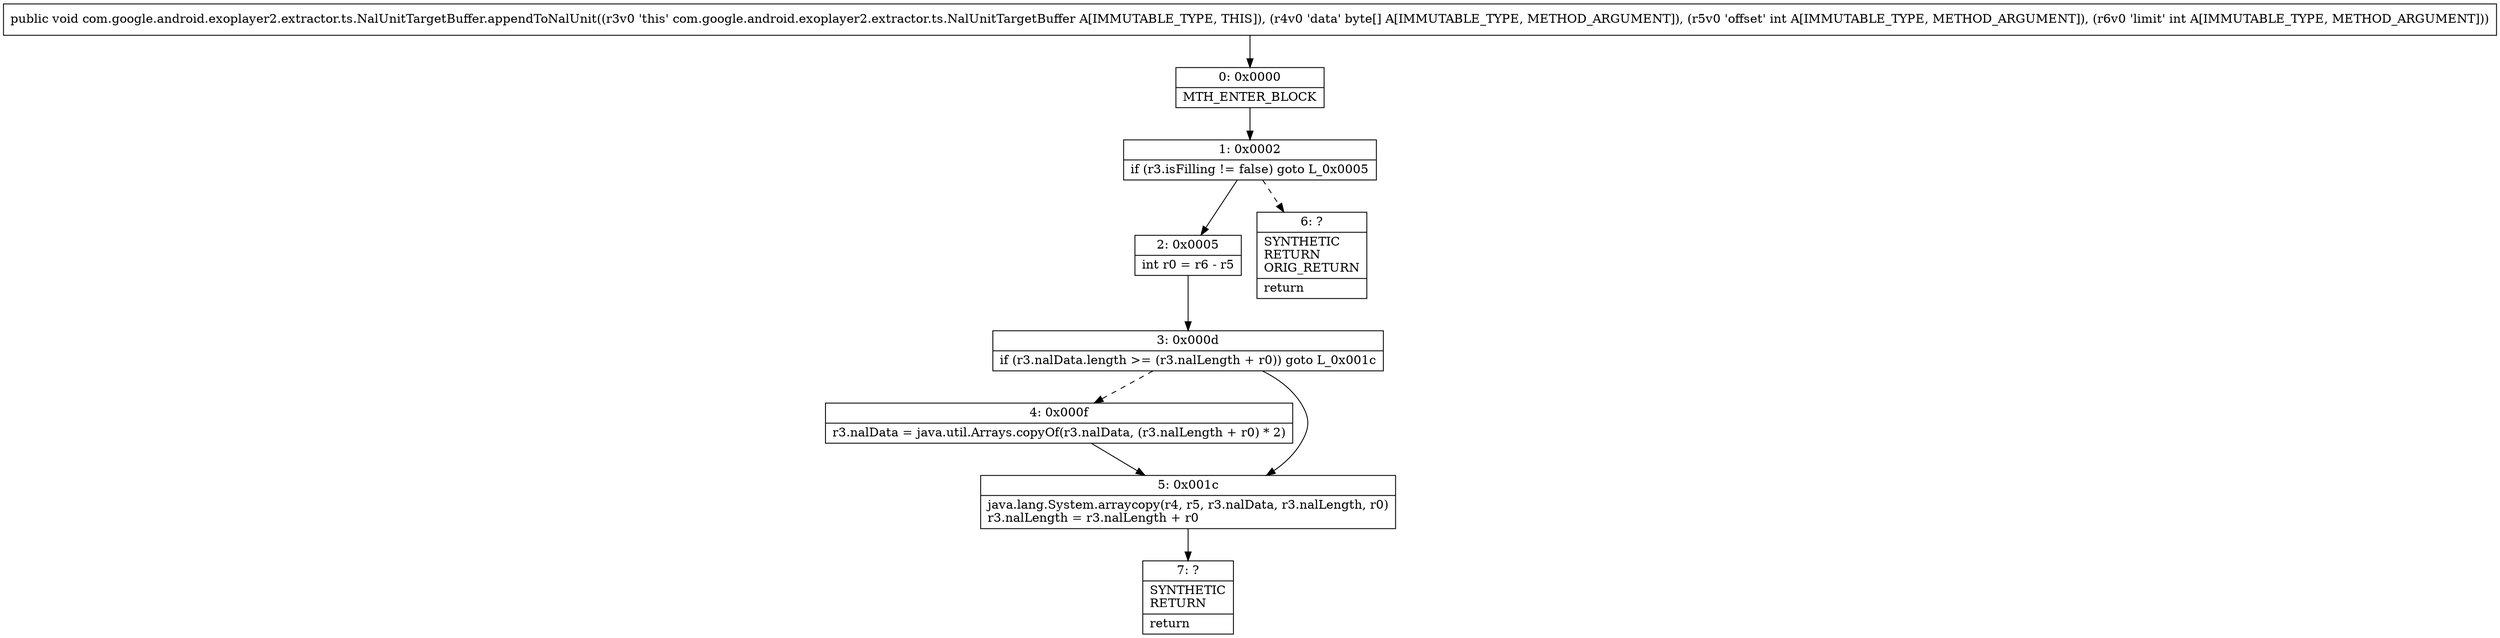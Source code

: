 digraph "CFG forcom.google.android.exoplayer2.extractor.ts.NalUnitTargetBuffer.appendToNalUnit([BII)V" {
Node_0 [shape=record,label="{0\:\ 0x0000|MTH_ENTER_BLOCK\l}"];
Node_1 [shape=record,label="{1\:\ 0x0002|if (r3.isFilling != false) goto L_0x0005\l}"];
Node_2 [shape=record,label="{2\:\ 0x0005|int r0 = r6 \- r5\l}"];
Node_3 [shape=record,label="{3\:\ 0x000d|if (r3.nalData.length \>= (r3.nalLength + r0)) goto L_0x001c\l}"];
Node_4 [shape=record,label="{4\:\ 0x000f|r3.nalData = java.util.Arrays.copyOf(r3.nalData, (r3.nalLength + r0) * 2)\l}"];
Node_5 [shape=record,label="{5\:\ 0x001c|java.lang.System.arraycopy(r4, r5, r3.nalData, r3.nalLength, r0)\lr3.nalLength = r3.nalLength + r0\l}"];
Node_6 [shape=record,label="{6\:\ ?|SYNTHETIC\lRETURN\lORIG_RETURN\l|return\l}"];
Node_7 [shape=record,label="{7\:\ ?|SYNTHETIC\lRETURN\l|return\l}"];
MethodNode[shape=record,label="{public void com.google.android.exoplayer2.extractor.ts.NalUnitTargetBuffer.appendToNalUnit((r3v0 'this' com.google.android.exoplayer2.extractor.ts.NalUnitTargetBuffer A[IMMUTABLE_TYPE, THIS]), (r4v0 'data' byte[] A[IMMUTABLE_TYPE, METHOD_ARGUMENT]), (r5v0 'offset' int A[IMMUTABLE_TYPE, METHOD_ARGUMENT]), (r6v0 'limit' int A[IMMUTABLE_TYPE, METHOD_ARGUMENT])) }"];
MethodNode -> Node_0;
Node_0 -> Node_1;
Node_1 -> Node_2;
Node_1 -> Node_6[style=dashed];
Node_2 -> Node_3;
Node_3 -> Node_4[style=dashed];
Node_3 -> Node_5;
Node_4 -> Node_5;
Node_5 -> Node_7;
}

